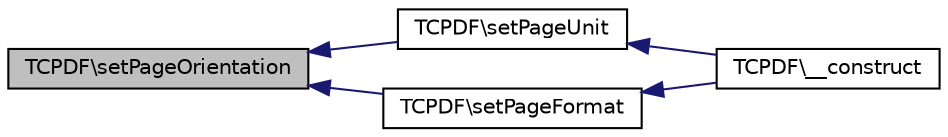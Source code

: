 digraph G
{
  edge [fontname="Helvetica",fontsize="10",labelfontname="Helvetica",labelfontsize="10"];
  node [fontname="Helvetica",fontsize="10",shape=record];
  rankdir="LR";
  Node1 [label="TCPDF\\setPageOrientation",height=0.2,width=0.4,color="black", fillcolor="grey75", style="filled" fontcolor="black"];
  Node1 -> Node2 [dir="back",color="midnightblue",fontsize="10",style="solid",fontname="Helvetica"];
  Node2 [label="TCPDF\\setPageUnit",height=0.2,width=0.4,color="black", fillcolor="white", style="filled",URL="$classTCPDF.html#aad2c0cbfe5b6330eed5850f87c2a32d9",tooltip="Set the units of measure for the document."];
  Node2 -> Node3 [dir="back",color="midnightblue",fontsize="10",style="solid",fontname="Helvetica"];
  Node3 [label="TCPDF\\__construct",height=0.2,width=0.4,color="black", fillcolor="white", style="filled",URL="$classTCPDF.html#a134232ae3ad1ec186ed45046f94b7755",tooltip="This is the class constructor."];
  Node1 -> Node4 [dir="back",color="midnightblue",fontsize="10",style="solid",fontname="Helvetica"];
  Node4 [label="TCPDF\\setPageFormat",height=0.2,width=0.4,color="black", fillcolor="white", style="filled",URL="$classTCPDF.html#aa389d4419c77510dc3998f0af78d8a00",tooltip="Change the format of the current page."];
  Node4 -> Node3 [dir="back",color="midnightblue",fontsize="10",style="solid",fontname="Helvetica"];
}
